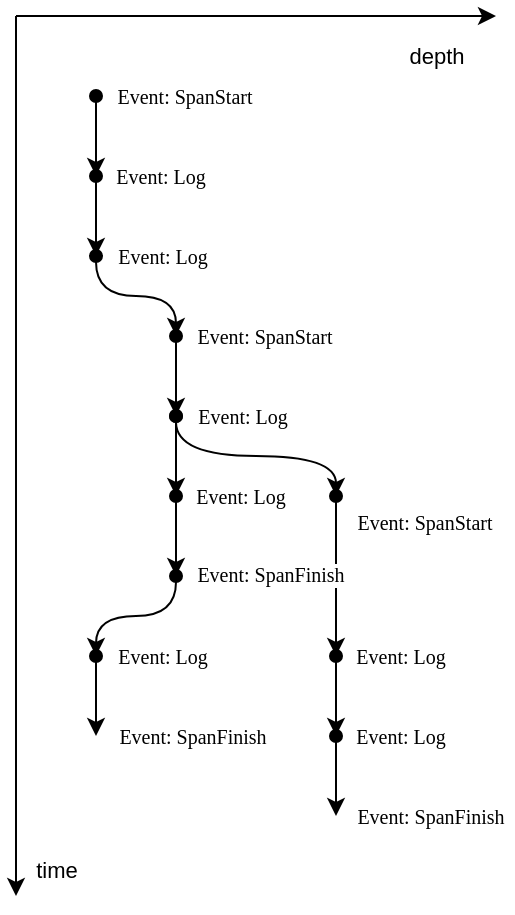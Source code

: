 <mxfile version="24.7.14">
  <diagram name="Page-1" id="T6d8X0sFulMxR60aM0VQ">
    <mxGraphModel dx="478" dy="259" grid="1" gridSize="10" guides="1" tooltips="1" connect="1" arrows="1" fold="1" page="1" pageScale="1" pageWidth="850" pageHeight="1100" math="0" shadow="0">
      <root>
        <mxCell id="0" />
        <mxCell id="1" parent="0" />
        <mxCell id="pR2gU65df5QwyOfCK6Qe-17" value="" style="endArrow=classic;html=1;rounded=0;startArrow=oval;startFill=1;fontFamily=Times New Roman;fontSize=10;" edge="1" parent="1">
          <mxGeometry width="50" height="50" relative="1" as="geometry">
            <mxPoint x="200" y="280" as="sourcePoint" />
            <mxPoint x="200" y="360" as="targetPoint" />
          </mxGeometry>
        </mxCell>
        <mxCell id="pR2gU65df5QwyOfCK6Qe-18" value="Event: SpanStart" style="edgeLabel;html=1;align=center;verticalAlign=middle;resizable=0;points=[];fontFamily=Times New Roman;fontSize=10;" vertex="1" connectable="0" parent="pR2gU65df5QwyOfCK6Qe-17">
          <mxGeometry x="-0.393" relative="1" as="geometry">
            <mxPoint x="44" y="-12" as="offset" />
          </mxGeometry>
        </mxCell>
        <mxCell id="pR2gU65df5QwyOfCK6Qe-1" value="" style="endArrow=classic;html=1;rounded=0;" edge="1" parent="1">
          <mxGeometry width="50" height="50" relative="1" as="geometry">
            <mxPoint x="40" y="40" as="sourcePoint" />
            <mxPoint x="40" y="480" as="targetPoint" />
          </mxGeometry>
        </mxCell>
        <mxCell id="pR2gU65df5QwyOfCK6Qe-2" value="time" style="edgeLabel;html=1;align=center;verticalAlign=middle;resizable=0;points=[];" vertex="1" connectable="0" parent="pR2gU65df5QwyOfCK6Qe-1">
          <mxGeometry x="0.823" y="-1" relative="1" as="geometry">
            <mxPoint x="21" y="26" as="offset" />
          </mxGeometry>
        </mxCell>
        <mxCell id="pR2gU65df5QwyOfCK6Qe-3" value="" style="endArrow=classic;html=1;rounded=0;" edge="1" parent="1">
          <mxGeometry width="50" height="50" relative="1" as="geometry">
            <mxPoint x="40" y="40" as="sourcePoint" />
            <mxPoint x="280" y="40" as="targetPoint" />
          </mxGeometry>
        </mxCell>
        <mxCell id="pR2gU65df5QwyOfCK6Qe-4" value="depth" style="edgeLabel;html=1;align=center;verticalAlign=middle;resizable=0;points=[];" vertex="1" connectable="0" parent="pR2gU65df5QwyOfCK6Qe-3">
          <mxGeometry x="0.59" relative="1" as="geometry">
            <mxPoint x="19" y="20" as="offset" />
          </mxGeometry>
        </mxCell>
        <mxCell id="pR2gU65df5QwyOfCK6Qe-5" value="" style="endArrow=classic;html=1;rounded=0;startArrow=oval;startFill=1;fontFamily=Times New Roman;fontSize=10;" edge="1" parent="1">
          <mxGeometry width="50" height="50" relative="1" as="geometry">
            <mxPoint x="80" y="80" as="sourcePoint" />
            <mxPoint x="80" y="120" as="targetPoint" />
          </mxGeometry>
        </mxCell>
        <mxCell id="pR2gU65df5QwyOfCK6Qe-6" value="Event: SpanStart" style="edgeLabel;html=1;align=center;verticalAlign=middle;resizable=0;points=[];fontFamily=Times New Roman;fontSize=10;" vertex="1" connectable="0" parent="pR2gU65df5QwyOfCK6Qe-5">
          <mxGeometry x="-0.393" relative="1" as="geometry">
            <mxPoint x="44" y="-12" as="offset" />
          </mxGeometry>
        </mxCell>
        <mxCell id="pR2gU65df5QwyOfCK6Qe-7" value="" style="endArrow=classic;html=1;rounded=0;startArrow=oval;startFill=1;fontFamily=Times New Roman;fontSize=10;" edge="1" parent="1">
          <mxGeometry width="50" height="50" relative="1" as="geometry">
            <mxPoint x="80" y="120" as="sourcePoint" />
            <mxPoint x="80" y="160" as="targetPoint" />
          </mxGeometry>
        </mxCell>
        <mxCell id="pR2gU65df5QwyOfCK6Qe-8" value="Event: Log" style="edgeLabel;html=1;align=center;verticalAlign=middle;resizable=0;points=[];fontFamily=Times New Roman;fontSize=10;" vertex="1" connectable="0" parent="pR2gU65df5QwyOfCK6Qe-7">
          <mxGeometry x="-0.393" relative="1" as="geometry">
            <mxPoint x="32" y="-12" as="offset" />
          </mxGeometry>
        </mxCell>
        <mxCell id="pR2gU65df5QwyOfCK6Qe-9" value="" style="endArrow=classic;html=1;rounded=0;startArrow=oval;startFill=1;fontFamily=Times New Roman;fontSize=10;edgeStyle=orthogonalEdgeStyle;curved=1;" edge="1" parent="1">
          <mxGeometry width="50" height="50" relative="1" as="geometry">
            <mxPoint x="80" y="160" as="sourcePoint" />
            <mxPoint x="120" y="200" as="targetPoint" />
            <Array as="points">
              <mxPoint x="80" y="180" />
              <mxPoint x="120" y="180" />
            </Array>
          </mxGeometry>
        </mxCell>
        <mxCell id="pR2gU65df5QwyOfCK6Qe-10" value="Event: Log" style="edgeLabel;html=1;align=center;verticalAlign=middle;resizable=0;points=[];fontFamily=Times New Roman;fontSize=10;" vertex="1" connectable="0" parent="pR2gU65df5QwyOfCK6Qe-9">
          <mxGeometry x="-0.393" relative="1" as="geometry">
            <mxPoint x="28" y="-20" as="offset" />
          </mxGeometry>
        </mxCell>
        <mxCell id="pR2gU65df5QwyOfCK6Qe-13" value="" style="endArrow=classic;html=1;rounded=0;startArrow=oval;startFill=1;fontFamily=Times New Roman;fontSize=10;" edge="1" parent="1">
          <mxGeometry width="50" height="50" relative="1" as="geometry">
            <mxPoint x="120" y="200" as="sourcePoint" />
            <mxPoint x="120" y="240" as="targetPoint" />
          </mxGeometry>
        </mxCell>
        <mxCell id="pR2gU65df5QwyOfCK6Qe-14" value="Event: SpanStart" style="edgeLabel;html=1;align=center;verticalAlign=middle;resizable=0;points=[];fontFamily=Times New Roman;fontSize=10;" vertex="1" connectable="0" parent="pR2gU65df5QwyOfCK6Qe-13">
          <mxGeometry x="-0.393" relative="1" as="geometry">
            <mxPoint x="44" y="-12" as="offset" />
          </mxGeometry>
        </mxCell>
        <mxCell id="pR2gU65df5QwyOfCK6Qe-15" value="" style="endArrow=classic;html=1;rounded=0;startArrow=oval;startFill=1;fontFamily=Times New Roman;fontSize=10;edgeStyle=orthogonalEdgeStyle;curved=1;" edge="1" parent="1">
          <mxGeometry width="50" height="50" relative="1" as="geometry">
            <mxPoint x="120" y="240" as="sourcePoint" />
            <mxPoint x="200" y="280" as="targetPoint" />
            <Array as="points">
              <mxPoint x="120" y="260" />
              <mxPoint x="200" y="260" />
            </Array>
          </mxGeometry>
        </mxCell>
        <mxCell id="pR2gU65df5QwyOfCK6Qe-16" value="Event: Log" style="edgeLabel;html=1;align=center;verticalAlign=middle;resizable=0;points=[];fontFamily=Times New Roman;fontSize=10;" vertex="1" connectable="0" parent="pR2gU65df5QwyOfCK6Qe-15">
          <mxGeometry x="-0.393" relative="1" as="geometry">
            <mxPoint x="16" y="-20" as="offset" />
          </mxGeometry>
        </mxCell>
        <mxCell id="pR2gU65df5QwyOfCK6Qe-19" value="" style="endArrow=classic;html=1;rounded=0;startArrow=oval;startFill=1;fontFamily=Times New Roman;fontSize=10;" edge="1" parent="1">
          <mxGeometry width="50" height="50" relative="1" as="geometry">
            <mxPoint x="120" y="240" as="sourcePoint" />
            <mxPoint x="120" y="280" as="targetPoint" />
          </mxGeometry>
        </mxCell>
        <mxCell id="pR2gU65df5QwyOfCK6Qe-24" value="" style="endArrow=classic;html=1;rounded=0;startArrow=oval;startFill=1;fontFamily=Times New Roman;fontSize=10;" edge="1" parent="1">
          <mxGeometry width="50" height="50" relative="1" as="geometry">
            <mxPoint x="120" y="280" as="sourcePoint" />
            <mxPoint x="120" y="320" as="targetPoint" />
          </mxGeometry>
        </mxCell>
        <mxCell id="pR2gU65df5QwyOfCK6Qe-25" value="Event: Log" style="edgeLabel;html=1;align=center;verticalAlign=middle;resizable=0;points=[];fontFamily=Times New Roman;fontSize=10;" vertex="1" connectable="0" parent="pR2gU65df5QwyOfCK6Qe-24">
          <mxGeometry x="-0.393" relative="1" as="geometry">
            <mxPoint x="32" y="-12" as="offset" />
          </mxGeometry>
        </mxCell>
        <mxCell id="pR2gU65df5QwyOfCK6Qe-26" value="Event: SpanFinish" style="edgeLabel;html=1;align=center;verticalAlign=middle;resizable=0;points=[];fontFamily=Times New Roman;fontSize=10;labelBorderColor=none;" vertex="1" connectable="0" parent="pR2gU65df5QwyOfCK6Qe-24">
          <mxGeometry x="-0.075" relative="1" as="geometry">
            <mxPoint x="47" y="20" as="offset" />
          </mxGeometry>
        </mxCell>
        <mxCell id="pR2gU65df5QwyOfCK6Qe-30" value="" style="endArrow=classic;html=1;rounded=0;startArrow=oval;startFill=1;fontFamily=Times New Roman;fontSize=10;edgeStyle=orthogonalEdgeStyle;curved=1;" edge="1" parent="1">
          <mxGeometry width="50" height="50" relative="1" as="geometry">
            <mxPoint x="120" y="320" as="sourcePoint" />
            <mxPoint x="80" y="360" as="targetPoint" />
            <Array as="points">
              <mxPoint x="120" y="340" />
              <mxPoint x="80" y="340" />
            </Array>
          </mxGeometry>
        </mxCell>
        <mxCell id="pR2gU65df5QwyOfCK6Qe-31" value="Event: Log" style="edgeLabel;html=1;align=center;verticalAlign=middle;resizable=0;points=[];fontFamily=Times New Roman;fontSize=10;" vertex="1" connectable="0" parent="pR2gU65df5QwyOfCK6Qe-30">
          <mxGeometry x="-0.393" relative="1" as="geometry">
            <mxPoint x="-3" y="20" as="offset" />
          </mxGeometry>
        </mxCell>
        <mxCell id="pR2gU65df5QwyOfCK6Qe-33" value="" style="endArrow=classic;html=1;rounded=0;startArrow=oval;startFill=1;fontFamily=Times New Roman;fontSize=10;" edge="1" parent="1">
          <mxGeometry width="50" height="50" relative="1" as="geometry">
            <mxPoint x="80" y="360" as="sourcePoint" />
            <mxPoint x="80" y="400" as="targetPoint" />
          </mxGeometry>
        </mxCell>
        <mxCell id="pR2gU65df5QwyOfCK6Qe-35" value="Event: SpanFinish" style="edgeLabel;html=1;align=center;verticalAlign=middle;resizable=0;points=[];fontFamily=Times New Roman;fontSize=10;" vertex="1" connectable="0" parent="pR2gU65df5QwyOfCK6Qe-33">
          <mxGeometry x="-0.075" relative="1" as="geometry">
            <mxPoint x="48" y="21" as="offset" />
          </mxGeometry>
        </mxCell>
        <mxCell id="pR2gU65df5QwyOfCK6Qe-39" value="" style="endArrow=classic;html=1;rounded=0;startArrow=oval;startFill=1;fontFamily=Times New Roman;fontSize=10;" edge="1" parent="1">
          <mxGeometry width="50" height="50" relative="1" as="geometry">
            <mxPoint x="200" y="360" as="sourcePoint" />
            <mxPoint x="200" y="400" as="targetPoint" />
          </mxGeometry>
        </mxCell>
        <mxCell id="pR2gU65df5QwyOfCK6Qe-40" value="Event: Log" style="edgeLabel;html=1;align=center;verticalAlign=middle;resizable=0;points=[];fontFamily=Times New Roman;fontSize=10;" vertex="1" connectable="0" parent="pR2gU65df5QwyOfCK6Qe-39">
          <mxGeometry x="-0.393" relative="1" as="geometry">
            <mxPoint x="32" y="-12" as="offset" />
          </mxGeometry>
        </mxCell>
        <mxCell id="pR2gU65df5QwyOfCK6Qe-41" value="" style="endArrow=classic;html=1;rounded=0;startArrow=oval;startFill=1;fontFamily=Times New Roman;fontSize=10;" edge="1" parent="1">
          <mxGeometry width="50" height="50" relative="1" as="geometry">
            <mxPoint x="200" y="400" as="sourcePoint" />
            <mxPoint x="200" y="440" as="targetPoint" />
          </mxGeometry>
        </mxCell>
        <mxCell id="pR2gU65df5QwyOfCK6Qe-42" value="Event: Log" style="edgeLabel;html=1;align=center;verticalAlign=middle;resizable=0;points=[];fontFamily=Times New Roman;fontSize=10;" vertex="1" connectable="0" parent="pR2gU65df5QwyOfCK6Qe-41">
          <mxGeometry x="-0.393" relative="1" as="geometry">
            <mxPoint x="32" y="-12" as="offset" />
          </mxGeometry>
        </mxCell>
        <mxCell id="pR2gU65df5QwyOfCK6Qe-44" value="Event: SpanFinish" style="edgeLabel;html=1;align=center;verticalAlign=middle;resizable=0;points=[];fontSize=10;fontFamily=Times New Roman;" vertex="1" connectable="0" parent="pR2gU65df5QwyOfCK6Qe-41">
          <mxGeometry x="0.119" y="1" relative="1" as="geometry">
            <mxPoint x="46" y="17" as="offset" />
          </mxGeometry>
        </mxCell>
      </root>
    </mxGraphModel>
  </diagram>
</mxfile>
